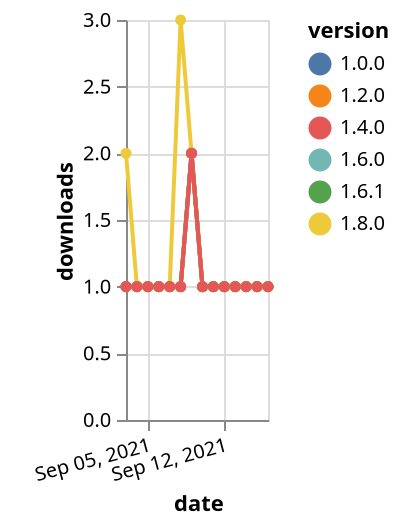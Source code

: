 {"$schema": "https://vega.github.io/schema/vega-lite/v5.json", "description": "A simple bar chart with embedded data.", "data": {"values": [{"date": "2021-09-03", "total": 154, "delta": 1, "version": "1.6.0"}, {"date": "2021-09-04", "total": 155, "delta": 1, "version": "1.6.0"}, {"date": "2021-09-05", "total": 156, "delta": 1, "version": "1.6.0"}, {"date": "2021-09-06", "total": 157, "delta": 1, "version": "1.6.0"}, {"date": "2021-09-07", "total": 158, "delta": 1, "version": "1.6.0"}, {"date": "2021-09-08", "total": 159, "delta": 1, "version": "1.6.0"}, {"date": "2021-09-09", "total": 161, "delta": 2, "version": "1.6.0"}, {"date": "2021-09-10", "total": 162, "delta": 1, "version": "1.6.0"}, {"date": "2021-09-11", "total": 163, "delta": 1, "version": "1.6.0"}, {"date": "2021-09-12", "total": 164, "delta": 1, "version": "1.6.0"}, {"date": "2021-09-13", "total": 165, "delta": 1, "version": "1.6.0"}, {"date": "2021-09-14", "total": 166, "delta": 1, "version": "1.6.0"}, {"date": "2021-09-15", "total": 167, "delta": 1, "version": "1.6.0"}, {"date": "2021-09-16", "total": 168, "delta": 1, "version": "1.6.0"}, {"date": "2021-09-03", "total": 141, "delta": 1, "version": "1.6.1"}, {"date": "2021-09-04", "total": 142, "delta": 1, "version": "1.6.1"}, {"date": "2021-09-05", "total": 143, "delta": 1, "version": "1.6.1"}, {"date": "2021-09-06", "total": 144, "delta": 1, "version": "1.6.1"}, {"date": "2021-09-07", "total": 145, "delta": 1, "version": "1.6.1"}, {"date": "2021-09-08", "total": 146, "delta": 1, "version": "1.6.1"}, {"date": "2021-09-09", "total": 148, "delta": 2, "version": "1.6.1"}, {"date": "2021-09-10", "total": 149, "delta": 1, "version": "1.6.1"}, {"date": "2021-09-11", "total": 150, "delta": 1, "version": "1.6.1"}, {"date": "2021-09-12", "total": 151, "delta": 1, "version": "1.6.1"}, {"date": "2021-09-13", "total": 152, "delta": 1, "version": "1.6.1"}, {"date": "2021-09-14", "total": 153, "delta": 1, "version": "1.6.1"}, {"date": "2021-09-15", "total": 154, "delta": 1, "version": "1.6.1"}, {"date": "2021-09-16", "total": 155, "delta": 1, "version": "1.6.1"}, {"date": "2021-09-03", "total": 122, "delta": 2, "version": "1.8.0"}, {"date": "2021-09-04", "total": 123, "delta": 1, "version": "1.8.0"}, {"date": "2021-09-05", "total": 124, "delta": 1, "version": "1.8.0"}, {"date": "2021-09-06", "total": 125, "delta": 1, "version": "1.8.0"}, {"date": "2021-09-07", "total": 126, "delta": 1, "version": "1.8.0"}, {"date": "2021-09-08", "total": 129, "delta": 3, "version": "1.8.0"}, {"date": "2021-09-09", "total": 131, "delta": 2, "version": "1.8.0"}, {"date": "2021-09-10", "total": 132, "delta": 1, "version": "1.8.0"}, {"date": "2021-09-11", "total": 133, "delta": 1, "version": "1.8.0"}, {"date": "2021-09-12", "total": 134, "delta": 1, "version": "1.8.0"}, {"date": "2021-09-13", "total": 135, "delta": 1, "version": "1.8.0"}, {"date": "2021-09-14", "total": 136, "delta": 1, "version": "1.8.0"}, {"date": "2021-09-15", "total": 137, "delta": 1, "version": "1.8.0"}, {"date": "2021-09-16", "total": 138, "delta": 1, "version": "1.8.0"}, {"date": "2021-09-03", "total": 194, "delta": 1, "version": "1.0.0"}, {"date": "2021-09-04", "total": 195, "delta": 1, "version": "1.0.0"}, {"date": "2021-09-05", "total": 196, "delta": 1, "version": "1.0.0"}, {"date": "2021-09-06", "total": 197, "delta": 1, "version": "1.0.0"}, {"date": "2021-09-07", "total": 198, "delta": 1, "version": "1.0.0"}, {"date": "2021-09-08", "total": 199, "delta": 1, "version": "1.0.0"}, {"date": "2021-09-09", "total": 201, "delta": 2, "version": "1.0.0"}, {"date": "2021-09-10", "total": 202, "delta": 1, "version": "1.0.0"}, {"date": "2021-09-11", "total": 203, "delta": 1, "version": "1.0.0"}, {"date": "2021-09-12", "total": 204, "delta": 1, "version": "1.0.0"}, {"date": "2021-09-13", "total": 205, "delta": 1, "version": "1.0.0"}, {"date": "2021-09-14", "total": 206, "delta": 1, "version": "1.0.0"}, {"date": "2021-09-15", "total": 207, "delta": 1, "version": "1.0.0"}, {"date": "2021-09-16", "total": 208, "delta": 1, "version": "1.0.0"}, {"date": "2021-09-03", "total": 198, "delta": 1, "version": "1.2.0"}, {"date": "2021-09-04", "total": 199, "delta": 1, "version": "1.2.0"}, {"date": "2021-09-05", "total": 200, "delta": 1, "version": "1.2.0"}, {"date": "2021-09-06", "total": 201, "delta": 1, "version": "1.2.0"}, {"date": "2021-09-07", "total": 202, "delta": 1, "version": "1.2.0"}, {"date": "2021-09-08", "total": 203, "delta": 1, "version": "1.2.0"}, {"date": "2021-09-09", "total": 205, "delta": 2, "version": "1.2.0"}, {"date": "2021-09-10", "total": 206, "delta": 1, "version": "1.2.0"}, {"date": "2021-09-11", "total": 207, "delta": 1, "version": "1.2.0"}, {"date": "2021-09-12", "total": 208, "delta": 1, "version": "1.2.0"}, {"date": "2021-09-13", "total": 209, "delta": 1, "version": "1.2.0"}, {"date": "2021-09-14", "total": 210, "delta": 1, "version": "1.2.0"}, {"date": "2021-09-15", "total": 211, "delta": 1, "version": "1.2.0"}, {"date": "2021-09-16", "total": 212, "delta": 1, "version": "1.2.0"}, {"date": "2021-09-03", "total": 172, "delta": 1, "version": "1.4.0"}, {"date": "2021-09-04", "total": 173, "delta": 1, "version": "1.4.0"}, {"date": "2021-09-05", "total": 174, "delta": 1, "version": "1.4.0"}, {"date": "2021-09-06", "total": 175, "delta": 1, "version": "1.4.0"}, {"date": "2021-09-07", "total": 176, "delta": 1, "version": "1.4.0"}, {"date": "2021-09-08", "total": 177, "delta": 1, "version": "1.4.0"}, {"date": "2021-09-09", "total": 179, "delta": 2, "version": "1.4.0"}, {"date": "2021-09-10", "total": 180, "delta": 1, "version": "1.4.0"}, {"date": "2021-09-11", "total": 181, "delta": 1, "version": "1.4.0"}, {"date": "2021-09-12", "total": 182, "delta": 1, "version": "1.4.0"}, {"date": "2021-09-13", "total": 183, "delta": 1, "version": "1.4.0"}, {"date": "2021-09-14", "total": 184, "delta": 1, "version": "1.4.0"}, {"date": "2021-09-15", "total": 185, "delta": 1, "version": "1.4.0"}, {"date": "2021-09-16", "total": 186, "delta": 1, "version": "1.4.0"}]}, "width": "container", "mark": {"type": "line", "point": {"filled": true}}, "encoding": {"x": {"field": "date", "type": "temporal", "timeUnit": "yearmonthdate", "title": "date", "axis": {"labelAngle": -15}}, "y": {"field": "delta", "type": "quantitative", "title": "downloads"}, "color": {"field": "version", "type": "nominal"}, "tooltip": {"field": "delta"}}}